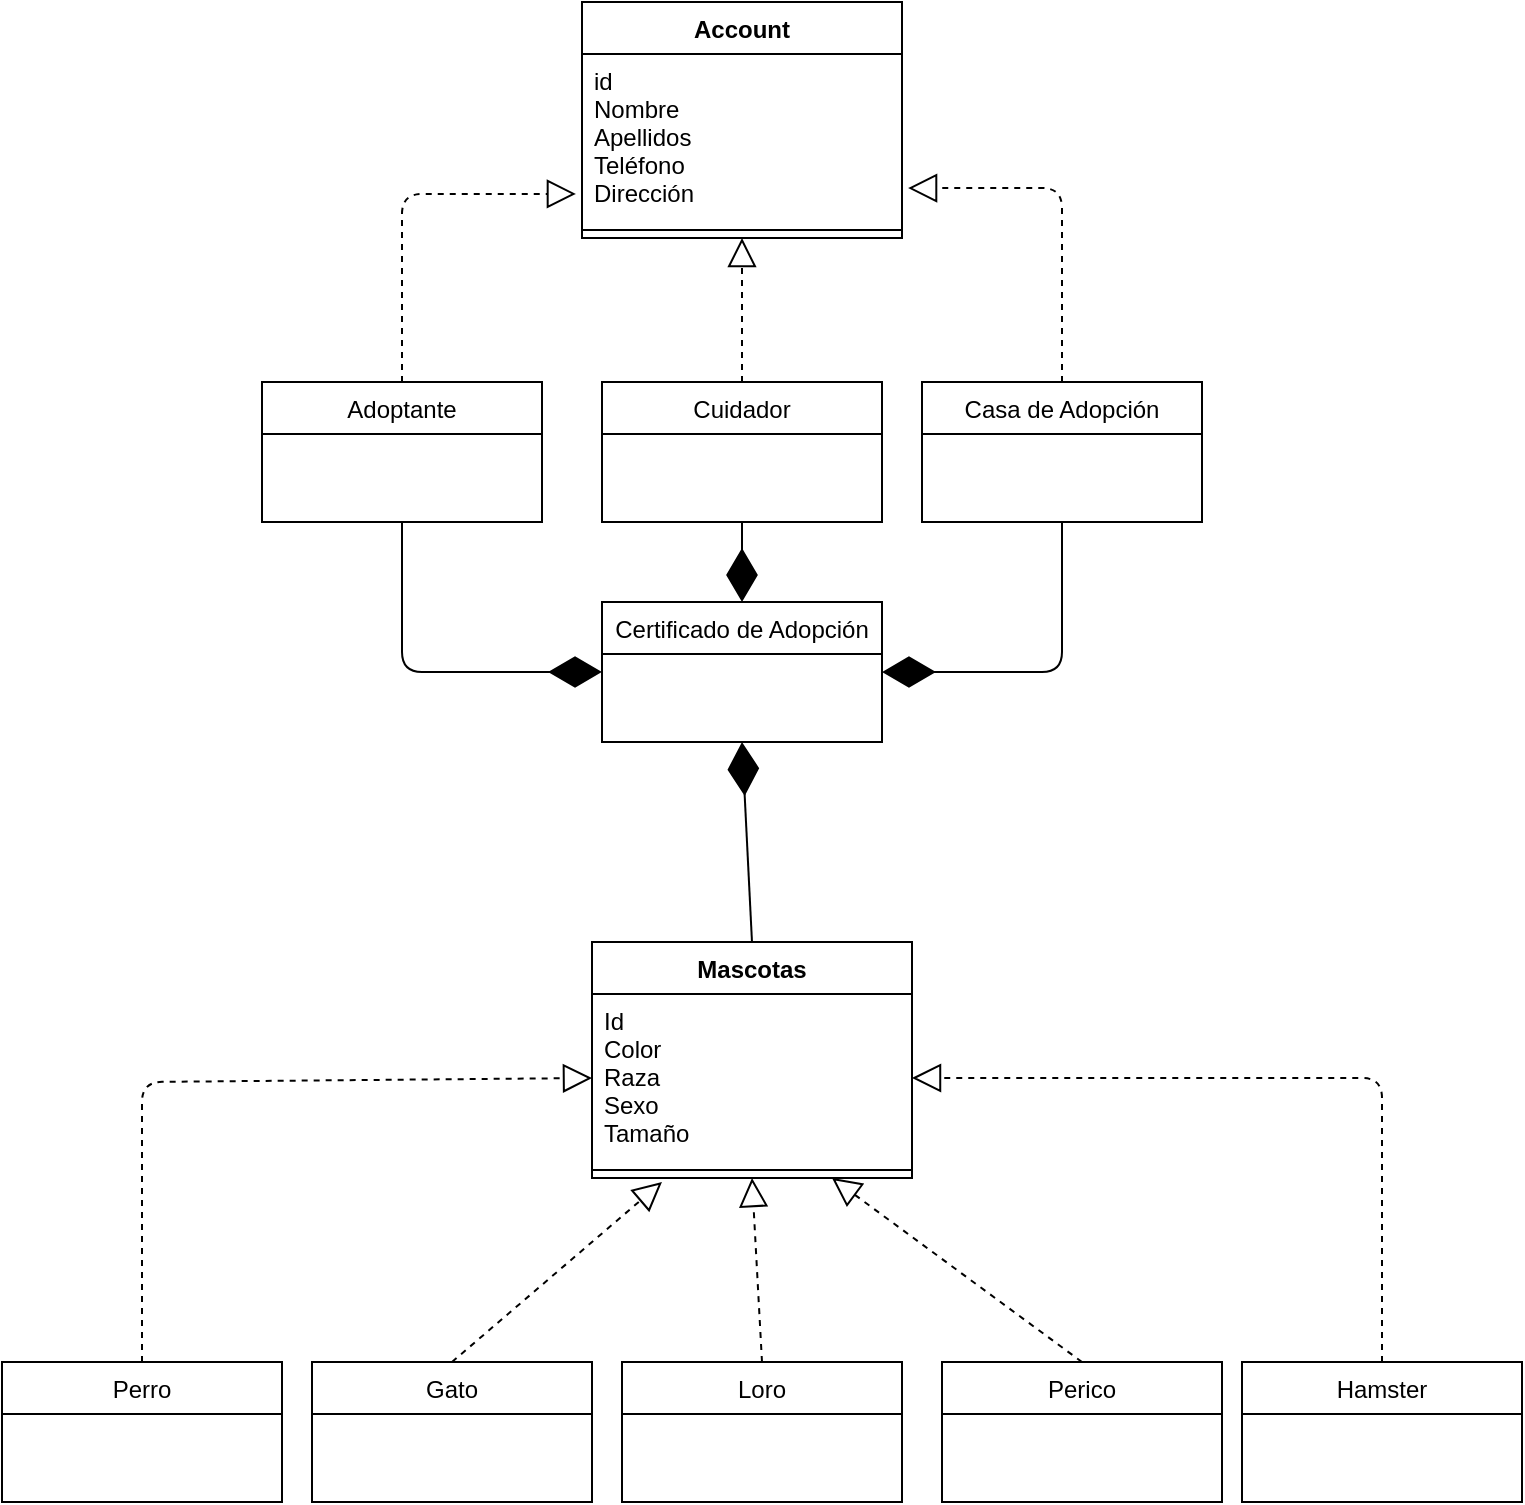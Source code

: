 <mxfile version="13.6.2" type="github">
  <diagram name="Page-1" id="e7e014a7-5840-1c2e-5031-d8a46d1fe8dd">
    <mxGraphModel dx="866" dy="490" grid="1" gridSize="10" guides="1" tooltips="1" connect="1" arrows="1" fold="1" page="1" pageScale="1" pageWidth="1169" pageHeight="826" background="#ffffff" math="0" shadow="0">
      <root>
        <mxCell id="0" />
        <mxCell id="1" parent="0" />
        <mxCell id="dK8uaiw6ug3XlY_nwCqH-57" value="" style="endArrow=block;dashed=1;endFill=0;endSize=12;html=1;exitX=0.5;exitY=0;exitDx=0;exitDy=0;entryX=0.5;entryY=1;entryDx=0;entryDy=0;" edge="1" parent="1" source="dK8uaiw6ug3XlY_nwCqH-50" target="dK8uaiw6ug3XlY_nwCqH-41">
          <mxGeometry width="160" relative="1" as="geometry">
            <mxPoint x="305" y="180" as="sourcePoint" />
            <mxPoint x="600" y="150" as="targetPoint" />
            <Array as="points">
              <mxPoint x="590" y="170" />
            </Array>
          </mxGeometry>
        </mxCell>
        <mxCell id="dK8uaiw6ug3XlY_nwCqH-58" value="" style="endArrow=block;dashed=1;endFill=0;endSize=12;html=1;exitX=0.5;exitY=0;exitDx=0;exitDy=0;entryX=-0.019;entryY=0.833;entryDx=0;entryDy=0;entryPerimeter=0;" edge="1" parent="1" source="dK8uaiw6ug3XlY_nwCqH-54" target="dK8uaiw6ug3XlY_nwCqH-42">
          <mxGeometry width="160" relative="1" as="geometry">
            <mxPoint x="465" y="230" as="sourcePoint" />
            <mxPoint x="560" y="130" as="targetPoint" />
            <Array as="points">
              <mxPoint x="420" y="106" />
            </Array>
          </mxGeometry>
        </mxCell>
        <mxCell id="dK8uaiw6ug3XlY_nwCqH-41" value="Account" style="swimlane;fontStyle=1;align=center;verticalAlign=top;childLayout=stackLayout;horizontal=1;startSize=26;horizontalStack=0;resizeParent=1;resizeParentMax=0;resizeLast=0;collapsible=1;marginBottom=0;" vertex="1" parent="1">
          <mxGeometry x="510" y="10" width="160" height="118" as="geometry" />
        </mxCell>
        <mxCell id="dK8uaiw6ug3XlY_nwCqH-42" value="id&#xa;Nombre&#xa;Apellidos&#xa;Teléfono&#xa;Dirección &#xa;" style="text;strokeColor=none;fillColor=none;align=left;verticalAlign=top;spacingLeft=4;spacingRight=4;overflow=hidden;rotatable=0;points=[[0,0.5],[1,0.5]];portConstraint=eastwest;" vertex="1" parent="dK8uaiw6ug3XlY_nwCqH-41">
          <mxGeometry y="26" width="160" height="84" as="geometry" />
        </mxCell>
        <mxCell id="dK8uaiw6ug3XlY_nwCqH-43" value="" style="line;strokeWidth=1;fillColor=none;align=left;verticalAlign=middle;spacingTop=-1;spacingLeft=3;spacingRight=3;rotatable=0;labelPosition=right;points=[];portConstraint=eastwest;" vertex="1" parent="dK8uaiw6ug3XlY_nwCqH-41">
          <mxGeometry y="110" width="160" height="8" as="geometry" />
        </mxCell>
        <mxCell id="dK8uaiw6ug3XlY_nwCqH-75" value="" style="endArrow=block;dashed=1;endFill=0;endSize=12;html=1;exitX=0.5;exitY=0;exitDx=0;exitDy=0;entryX=0;entryY=0.5;entryDx=0;entryDy=0;" edge="1" parent="1" source="dK8uaiw6ug3XlY_nwCqH-67" target="dK8uaiw6ug3XlY_nwCqH-64">
          <mxGeometry width="160" relative="1" as="geometry">
            <mxPoint x="460" y="680" as="sourcePoint" />
            <mxPoint x="530" y="600" as="targetPoint" />
            <Array as="points">
              <mxPoint x="290" y="550" />
            </Array>
          </mxGeometry>
        </mxCell>
        <mxCell id="dK8uaiw6ug3XlY_nwCqH-76" value="" style="endArrow=block;dashed=1;endFill=0;endSize=12;html=1;exitX=0.5;exitY=0;exitDx=0;exitDy=0;entryX=1;entryY=0.5;entryDx=0;entryDy=0;" edge="1" parent="1" source="dK8uaiw6ug3XlY_nwCqH-73" target="dK8uaiw6ug3XlY_nwCqH-64">
          <mxGeometry width="160" relative="1" as="geometry">
            <mxPoint x="460" y="680" as="sourcePoint" />
            <mxPoint x="620" y="680" as="targetPoint" />
            <Array as="points">
              <mxPoint x="910" y="548" />
            </Array>
          </mxGeometry>
        </mxCell>
        <mxCell id="dK8uaiw6ug3XlY_nwCqH-77" value="" style="endArrow=block;dashed=1;endFill=0;endSize=12;html=1;exitX=0.5;exitY=0;exitDx=0;exitDy=0;" edge="1" parent="1" source="dK8uaiw6ug3XlY_nwCqH-71">
          <mxGeometry width="160" relative="1" as="geometry">
            <mxPoint x="460" y="680" as="sourcePoint" />
            <mxPoint x="550" y="600" as="targetPoint" />
          </mxGeometry>
        </mxCell>
        <mxCell id="dK8uaiw6ug3XlY_nwCqH-78" value="" style="endArrow=block;dashed=1;endFill=0;endSize=12;html=1;exitX=0.5;exitY=0;exitDx=0;exitDy=0;entryX=0.75;entryY=1;entryDx=0;entryDy=0;" edge="1" parent="1" source="dK8uaiw6ug3XlY_nwCqH-72" target="dK8uaiw6ug3XlY_nwCqH-63">
          <mxGeometry width="160" relative="1" as="geometry">
            <mxPoint x="460" y="680" as="sourcePoint" />
            <mxPoint x="620" y="680" as="targetPoint" />
          </mxGeometry>
        </mxCell>
        <mxCell id="dK8uaiw6ug3XlY_nwCqH-79" value="" style="endArrow=block;dashed=1;endFill=0;endSize=12;html=1;exitX=0.5;exitY=0;exitDx=0;exitDy=0;" edge="1" parent="1" source="dK8uaiw6ug3XlY_nwCqH-74">
          <mxGeometry width="160" relative="1" as="geometry">
            <mxPoint x="460" y="680" as="sourcePoint" />
            <mxPoint x="595" y="598" as="targetPoint" />
          </mxGeometry>
        </mxCell>
        <mxCell id="dK8uaiw6ug3XlY_nwCqH-97" value="" style="endArrow=block;dashed=1;endFill=0;endSize=12;html=1;exitX=0.5;exitY=0;exitDx=0;exitDy=0;entryX=1.019;entryY=0.798;entryDx=0;entryDy=0;entryPerimeter=0;" edge="1" parent="1" source="dK8uaiw6ug3XlY_nwCqH-80" target="dK8uaiw6ug3XlY_nwCqH-42">
          <mxGeometry width="160" relative="1" as="geometry">
            <mxPoint x="630" y="270" as="sourcePoint" />
            <mxPoint x="790" y="270" as="targetPoint" />
            <Array as="points">
              <mxPoint x="750" y="103" />
            </Array>
          </mxGeometry>
        </mxCell>
        <mxCell id="dK8uaiw6ug3XlY_nwCqH-80" value="Casa de Adopción" style="swimlane;fontStyle=0;childLayout=stackLayout;horizontal=1;startSize=26;fillColor=none;horizontalStack=0;resizeParent=1;resizeParentMax=0;resizeLast=0;collapsible=1;marginBottom=0;" vertex="1" parent="1">
          <mxGeometry x="680" y="200" width="140" height="70" as="geometry" />
        </mxCell>
        <mxCell id="dK8uaiw6ug3XlY_nwCqH-54" value="Adoptante" style="swimlane;fontStyle=0;childLayout=stackLayout;horizontal=1;startSize=26;fillColor=none;horizontalStack=0;resizeParent=1;resizeParentMax=0;resizeLast=0;collapsible=1;marginBottom=0;" vertex="1" parent="1">
          <mxGeometry x="350" y="200" width="140" height="70" as="geometry" />
        </mxCell>
        <mxCell id="dK8uaiw6ug3XlY_nwCqH-50" value="Cuidador" style="swimlane;fontStyle=0;childLayout=stackLayout;horizontal=1;startSize=26;fillColor=none;horizontalStack=0;resizeParent=1;resizeParentMax=0;resizeLast=0;collapsible=1;marginBottom=0;" vertex="1" parent="1">
          <mxGeometry x="520" y="200" width="140" height="70" as="geometry" />
        </mxCell>
        <mxCell id="dK8uaiw6ug3XlY_nwCqH-82" value="Certificado de Adopción" style="swimlane;fontStyle=0;childLayout=stackLayout;horizontal=1;startSize=26;fillColor=none;horizontalStack=0;resizeParent=1;resizeParentMax=0;resizeLast=0;collapsible=1;marginBottom=0;" vertex="1" parent="1">
          <mxGeometry x="520" y="310" width="140" height="70" as="geometry" />
        </mxCell>
        <mxCell id="dK8uaiw6ug3XlY_nwCqH-102" value="" style="endArrow=diamondThin;endFill=1;endSize=24;html=1;exitX=0.5;exitY=1;exitDx=0;exitDy=0;entryX=0;entryY=0.5;entryDx=0;entryDy=0;" edge="1" parent="1" source="dK8uaiw6ug3XlY_nwCqH-54" target="dK8uaiw6ug3XlY_nwCqH-82">
          <mxGeometry width="160" relative="1" as="geometry">
            <mxPoint x="460" y="270" as="sourcePoint" />
            <mxPoint x="620" y="270" as="targetPoint" />
            <Array as="points">
              <mxPoint x="420" y="345" />
            </Array>
          </mxGeometry>
        </mxCell>
        <mxCell id="dK8uaiw6ug3XlY_nwCqH-103" value="" style="endArrow=diamondThin;endFill=1;endSize=24;html=1;entryX=0.5;entryY=0;entryDx=0;entryDy=0;exitX=0.5;exitY=1;exitDx=0;exitDy=0;" edge="1" parent="1" source="dK8uaiw6ug3XlY_nwCqH-50" target="dK8uaiw6ug3XlY_nwCqH-82">
          <mxGeometry width="160" relative="1" as="geometry">
            <mxPoint x="650" y="300" as="sourcePoint" />
            <mxPoint x="620" y="270" as="targetPoint" />
          </mxGeometry>
        </mxCell>
        <mxCell id="dK8uaiw6ug3XlY_nwCqH-104" value="" style="endArrow=diamondThin;endFill=1;endSize=24;html=1;entryX=1;entryY=0.5;entryDx=0;entryDy=0;exitX=0.5;exitY=1;exitDx=0;exitDy=0;" edge="1" parent="1" source="dK8uaiw6ug3XlY_nwCqH-80" target="dK8uaiw6ug3XlY_nwCqH-82">
          <mxGeometry width="160" relative="1" as="geometry">
            <mxPoint x="460" y="270" as="sourcePoint" />
            <mxPoint x="620" y="270" as="targetPoint" />
            <Array as="points">
              <mxPoint x="750" y="345" />
            </Array>
          </mxGeometry>
        </mxCell>
        <mxCell id="dK8uaiw6ug3XlY_nwCqH-105" value="" style="endArrow=diamondThin;endFill=1;endSize=24;html=1;exitX=0.5;exitY=0;exitDx=0;exitDy=0;entryX=0.5;entryY=1;entryDx=0;entryDy=0;" edge="1" parent="1" source="dK8uaiw6ug3XlY_nwCqH-63" target="dK8uaiw6ug3XlY_nwCqH-82">
          <mxGeometry width="160" relative="1" as="geometry">
            <mxPoint x="460" y="370" as="sourcePoint" />
            <mxPoint x="600" y="380" as="targetPoint" />
          </mxGeometry>
        </mxCell>
        <mxCell id="dK8uaiw6ug3XlY_nwCqH-63" value="Mascotas" style="swimlane;fontStyle=1;align=center;verticalAlign=top;childLayout=stackLayout;horizontal=1;startSize=26;horizontalStack=0;resizeParent=1;resizeParentMax=0;resizeLast=0;collapsible=1;marginBottom=0;" vertex="1" parent="1">
          <mxGeometry x="515" y="480" width="160" height="118" as="geometry" />
        </mxCell>
        <mxCell id="dK8uaiw6ug3XlY_nwCqH-64" value="Id&#xa;Color&#xa;Raza&#xa;Sexo&#xa;Tamaño&#xa;" style="text;strokeColor=none;fillColor=none;align=left;verticalAlign=top;spacingLeft=4;spacingRight=4;overflow=hidden;rotatable=0;points=[[0,0.5],[1,0.5]];portConstraint=eastwest;" vertex="1" parent="dK8uaiw6ug3XlY_nwCqH-63">
          <mxGeometry y="26" width="160" height="84" as="geometry" />
        </mxCell>
        <mxCell id="dK8uaiw6ug3XlY_nwCqH-65" value="" style="line;strokeWidth=1;fillColor=none;align=left;verticalAlign=middle;spacingTop=-1;spacingLeft=3;spacingRight=3;rotatable=0;labelPosition=right;points=[];portConstraint=eastwest;" vertex="1" parent="dK8uaiw6ug3XlY_nwCqH-63">
          <mxGeometry y="110" width="160" height="8" as="geometry" />
        </mxCell>
        <mxCell id="dK8uaiw6ug3XlY_nwCqH-74" value="Loro" style="swimlane;fontStyle=0;childLayout=stackLayout;horizontal=1;startSize=26;fillColor=none;horizontalStack=0;resizeParent=1;resizeParentMax=0;resizeLast=0;collapsible=1;marginBottom=0;" vertex="1" parent="1">
          <mxGeometry x="530" y="690" width="140" height="70" as="geometry" />
        </mxCell>
        <mxCell id="dK8uaiw6ug3XlY_nwCqH-67" value="Perro" style="swimlane;fontStyle=0;childLayout=stackLayout;horizontal=1;startSize=26;fillColor=none;horizontalStack=0;resizeParent=1;resizeParentMax=0;resizeLast=0;collapsible=1;marginBottom=0;" vertex="1" parent="1">
          <mxGeometry x="220" y="690" width="140" height="70" as="geometry" />
        </mxCell>
        <mxCell id="dK8uaiw6ug3XlY_nwCqH-71" value="Gato" style="swimlane;fontStyle=0;childLayout=stackLayout;horizontal=1;startSize=26;fillColor=none;horizontalStack=0;resizeParent=1;resizeParentMax=0;resizeLast=0;collapsible=1;marginBottom=0;" vertex="1" parent="1">
          <mxGeometry x="375" y="690" width="140" height="70" as="geometry" />
        </mxCell>
        <mxCell id="dK8uaiw6ug3XlY_nwCqH-73" value="Hamster" style="swimlane;fontStyle=0;childLayout=stackLayout;horizontal=1;startSize=26;fillColor=none;horizontalStack=0;resizeParent=1;resizeParentMax=0;resizeLast=0;collapsible=1;marginBottom=0;" vertex="1" parent="1">
          <mxGeometry x="840" y="690" width="140" height="70" as="geometry" />
        </mxCell>
        <mxCell id="dK8uaiw6ug3XlY_nwCqH-72" value="Perico" style="swimlane;fontStyle=0;childLayout=stackLayout;horizontal=1;startSize=26;fillColor=none;horizontalStack=0;resizeParent=1;resizeParentMax=0;resizeLast=0;collapsible=1;marginBottom=0;" vertex="1" parent="1">
          <mxGeometry x="690" y="690" width="140" height="70" as="geometry" />
        </mxCell>
      </root>
    </mxGraphModel>
  </diagram>
</mxfile>

